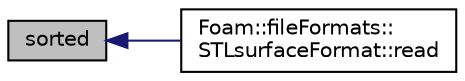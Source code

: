 digraph "sorted"
{
  bgcolor="transparent";
  edge [fontname="Helvetica",fontsize="10",labelfontname="Helvetica",labelfontsize="10"];
  node [fontname="Helvetica",fontsize="10",shape=record];
  rankdir="LR";
  Node1 [label="sorted",height=0.2,width=0.4,color="black", fillcolor="grey75", style="filled", fontcolor="black"];
  Node1 -> Node2 [dir="back",color="midnightblue",fontsize="10",style="solid",fontname="Helvetica"];
  Node2 [label="Foam::fileFormats::\lSTLsurfaceFormat::read",height=0.2,width=0.4,color="black",URL="$a02445.html#a464ebd67acbdff0014d4dae69e3ec4be",tooltip="Read from file. "];
}
